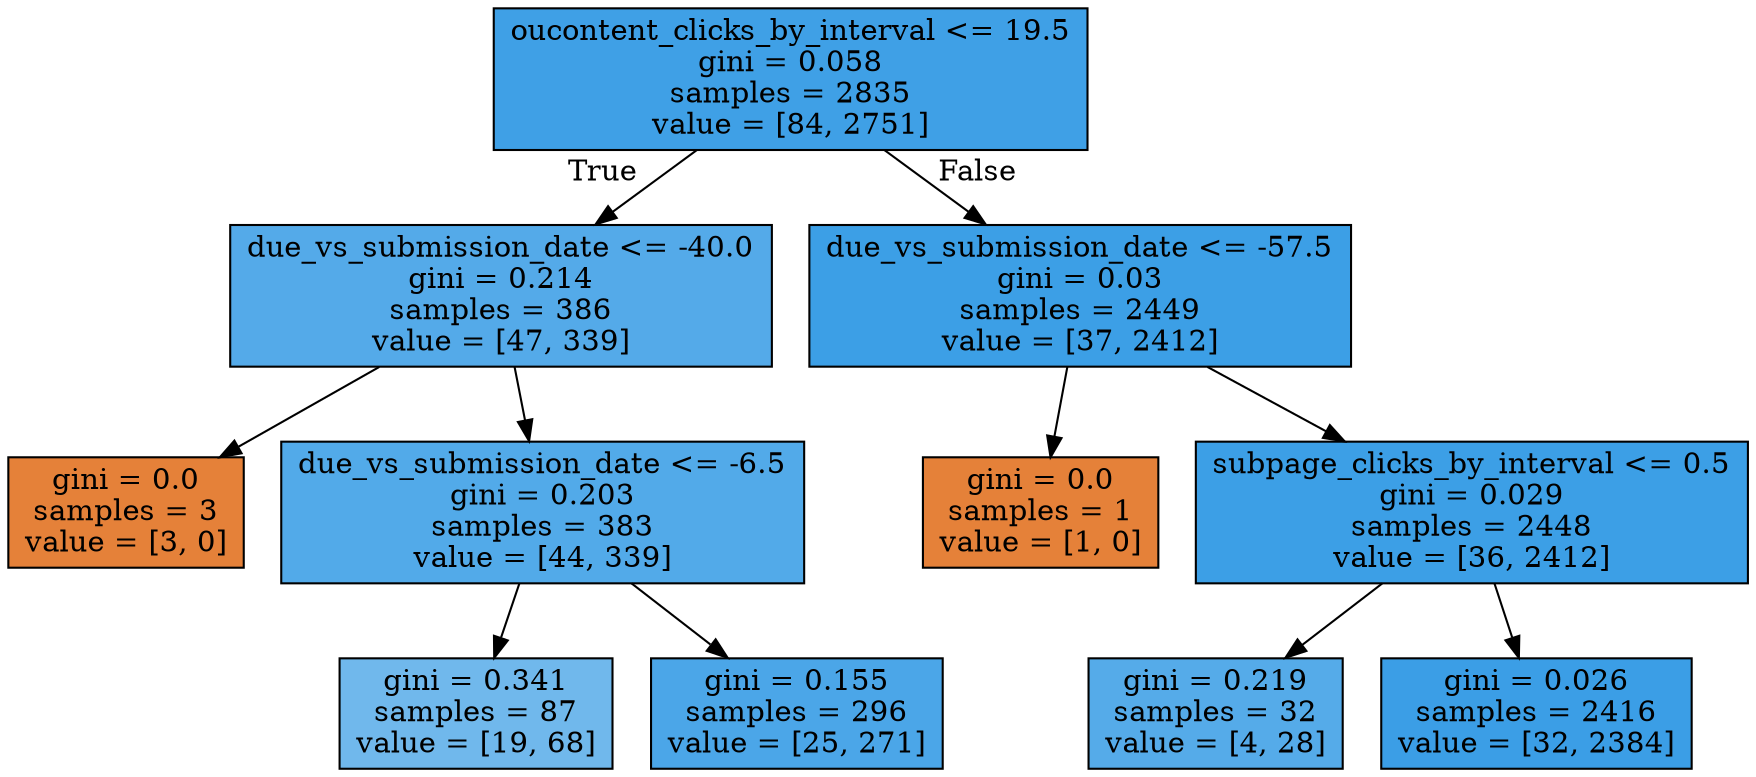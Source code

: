 digraph Tree {
node [shape=box, style="filled", color="black"] ;
0 [label="oucontent_clicks_by_interval <= 19.5\ngini = 0.058\nsamples = 2835\nvalue = [84, 2751]", fillcolor="#399de5f7"] ;
1 [label="due_vs_submission_date <= -40.0\ngini = 0.214\nsamples = 386\nvalue = [47, 339]", fillcolor="#399de5dc"] ;
0 -> 1 [labeldistance=2.5, labelangle=45, headlabel="True"] ;
2 [label="gini = 0.0\nsamples = 3\nvalue = [3, 0]", fillcolor="#e58139ff"] ;
1 -> 2 ;
3 [label="due_vs_submission_date <= -6.5\ngini = 0.203\nsamples = 383\nvalue = [44, 339]", fillcolor="#399de5de"] ;
1 -> 3 ;
4 [label="gini = 0.341\nsamples = 87\nvalue = [19, 68]", fillcolor="#399de5b8"] ;
3 -> 4 ;
5 [label="gini = 0.155\nsamples = 296\nvalue = [25, 271]", fillcolor="#399de5e7"] ;
3 -> 5 ;
6 [label="due_vs_submission_date <= -57.5\ngini = 0.03\nsamples = 2449\nvalue = [37, 2412]", fillcolor="#399de5fb"] ;
0 -> 6 [labeldistance=2.5, labelangle=-45, headlabel="False"] ;
7 [label="gini = 0.0\nsamples = 1\nvalue = [1, 0]", fillcolor="#e58139ff"] ;
6 -> 7 ;
8 [label="subpage_clicks_by_interval <= 0.5\ngini = 0.029\nsamples = 2448\nvalue = [36, 2412]", fillcolor="#399de5fb"] ;
6 -> 8 ;
9 [label="gini = 0.219\nsamples = 32\nvalue = [4, 28]", fillcolor="#399de5db"] ;
8 -> 9 ;
10 [label="gini = 0.026\nsamples = 2416\nvalue = [32, 2384]", fillcolor="#399de5fc"] ;
8 -> 10 ;
}
